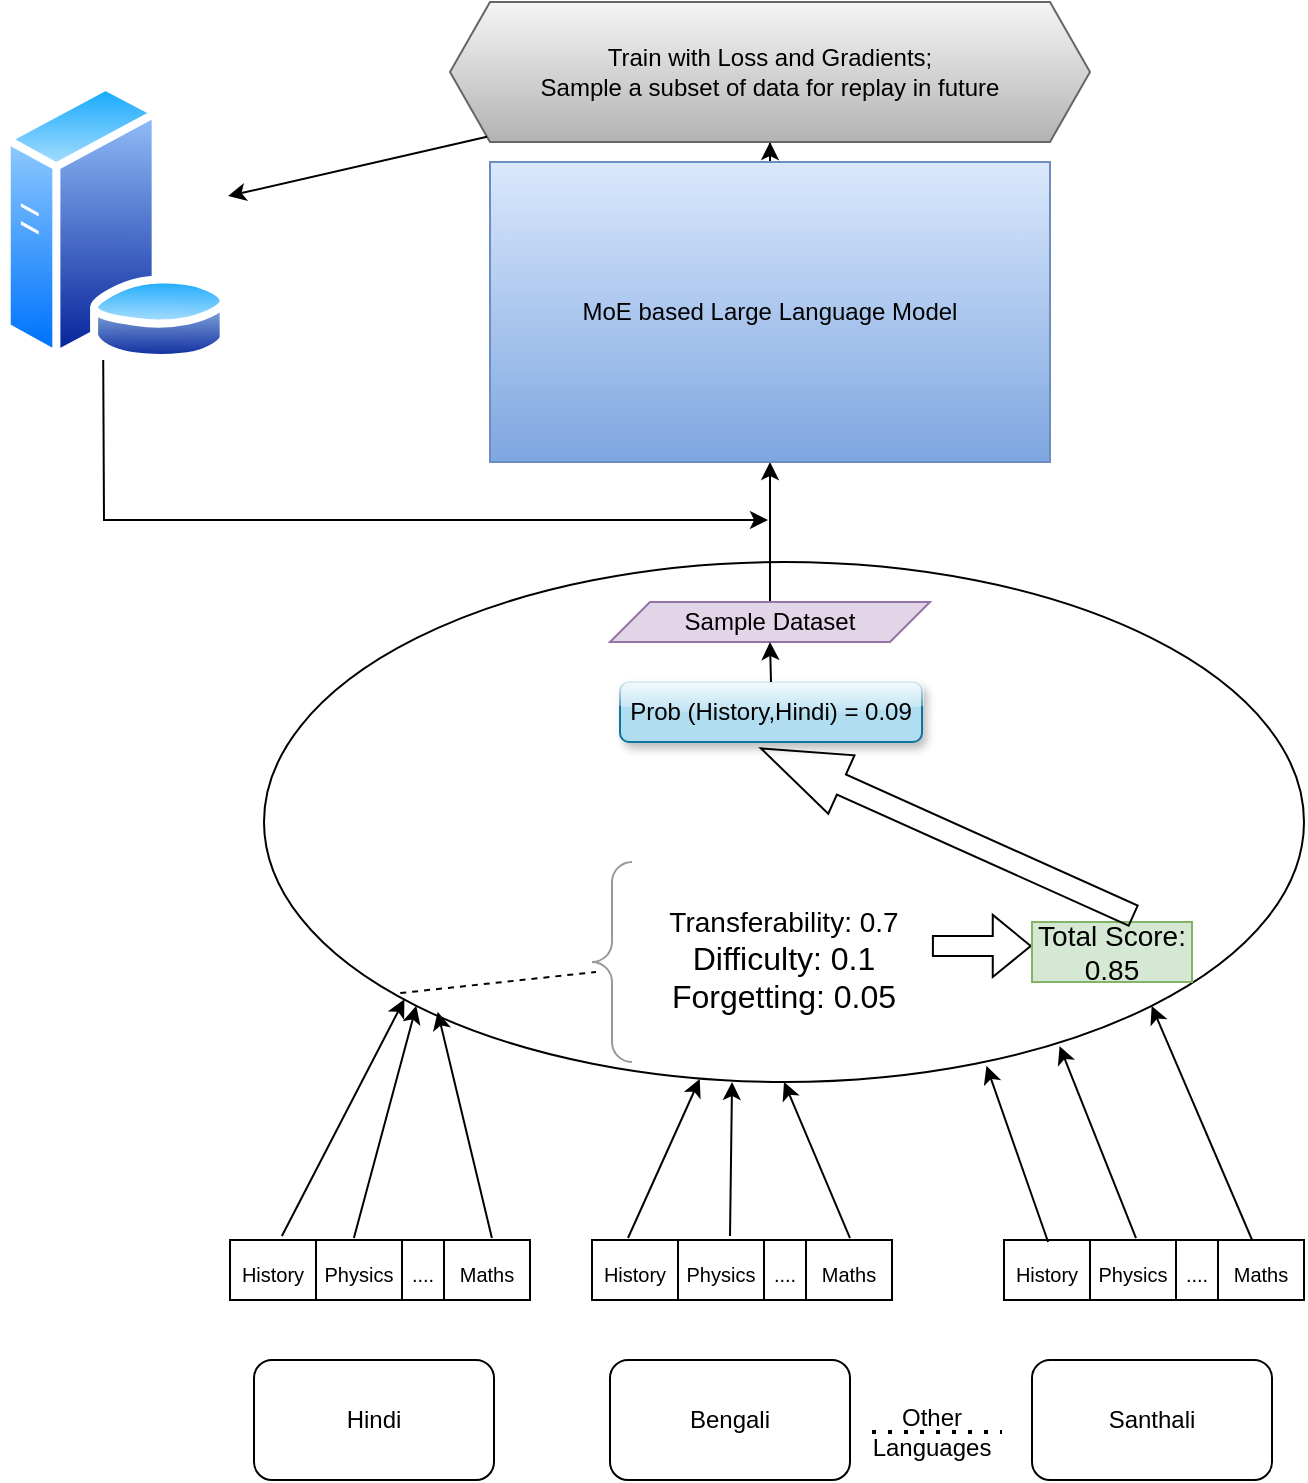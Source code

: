 <mxfile version="26.0.11">
  <diagram name="Page-1" id="ZWA7T3Hm3AIyVNlO5gyN">
    <mxGraphModel dx="1313" dy="790" grid="1" gridSize="10" guides="1" tooltips="1" connect="1" arrows="1" fold="1" page="1" pageScale="1" pageWidth="850" pageHeight="1100" math="0" shadow="0">
      <root>
        <mxCell id="0" />
        <mxCell id="1" parent="0" />
        <mxCell id="k0pq9hK3MQsBATiUF3Hv-2" value="Hindi" style="rounded=1;whiteSpace=wrap;html=1;" vertex="1" parent="1">
          <mxGeometry x="167" y="819" width="120" height="60" as="geometry" />
        </mxCell>
        <mxCell id="k0pq9hK3MQsBATiUF3Hv-3" value="Bengali" style="rounded=1;whiteSpace=wrap;html=1;" vertex="1" parent="1">
          <mxGeometry x="345" y="819" width="120" height="60" as="geometry" />
        </mxCell>
        <mxCell id="k0pq9hK3MQsBATiUF3Hv-4" value="Santhali" style="rounded=1;whiteSpace=wrap;html=1;" vertex="1" parent="1">
          <mxGeometry x="556" y="819" width="120" height="60" as="geometry" />
        </mxCell>
        <mxCell id="k0pq9hK3MQsBATiUF3Hv-6" value="" style="shape=table;startSize=0;container=1;collapsible=0;childLayout=tableLayout;fontSize=16;" vertex="1" parent="1">
          <mxGeometry x="155" y="759" width="150" height="30" as="geometry" />
        </mxCell>
        <mxCell id="k0pq9hK3MQsBATiUF3Hv-7" value="" style="shape=tableRow;horizontal=0;startSize=0;swimlaneHead=0;swimlaneBody=0;strokeColor=inherit;top=0;left=0;bottom=0;right=0;collapsible=0;dropTarget=0;fillColor=none;points=[[0,0.5],[1,0.5]];portConstraint=eastwest;fontSize=16;" vertex="1" parent="k0pq9hK3MQsBATiUF3Hv-6">
          <mxGeometry width="150" height="30" as="geometry" />
        </mxCell>
        <mxCell id="k0pq9hK3MQsBATiUF3Hv-8" value="&lt;div align=&quot;center&quot;&gt;&lt;font style=&quot;font-size: 10px;&quot;&gt;History&lt;/font&gt;&lt;/div&gt;" style="shape=partialRectangle;html=1;whiteSpace=wrap;connectable=0;strokeColor=inherit;overflow=hidden;fillColor=none;top=0;left=0;bottom=0;right=0;pointerEvents=1;fontSize=16;align=center;" vertex="1" parent="k0pq9hK3MQsBATiUF3Hv-7">
          <mxGeometry width="43" height="30" as="geometry">
            <mxRectangle width="43" height="30" as="alternateBounds" />
          </mxGeometry>
        </mxCell>
        <mxCell id="k0pq9hK3MQsBATiUF3Hv-19" value="&lt;font style=&quot;font-size: 10px;&quot;&gt;Physics&lt;/font&gt;" style="shape=partialRectangle;html=1;whiteSpace=wrap;connectable=0;strokeColor=inherit;overflow=hidden;fillColor=none;top=0;left=0;bottom=0;right=0;pointerEvents=1;fontSize=16;" vertex="1" parent="k0pq9hK3MQsBATiUF3Hv-7">
          <mxGeometry x="43" width="43" height="30" as="geometry">
            <mxRectangle width="43" height="30" as="alternateBounds" />
          </mxGeometry>
        </mxCell>
        <mxCell id="k0pq9hK3MQsBATiUF3Hv-9" value="&lt;font style=&quot;font-size: 10px;&quot;&gt;....&lt;/font&gt;" style="shape=partialRectangle;html=1;whiteSpace=wrap;connectable=0;strokeColor=inherit;overflow=hidden;fillColor=none;top=0;left=0;bottom=0;right=0;pointerEvents=1;fontSize=16;" vertex="1" parent="k0pq9hK3MQsBATiUF3Hv-7">
          <mxGeometry x="86" width="21" height="30" as="geometry">
            <mxRectangle width="21" height="30" as="alternateBounds" />
          </mxGeometry>
        </mxCell>
        <mxCell id="k0pq9hK3MQsBATiUF3Hv-10" value="&lt;font style=&quot;font-size: 10px;&quot;&gt;Maths&lt;/font&gt;" style="shape=partialRectangle;html=1;whiteSpace=wrap;connectable=0;strokeColor=inherit;overflow=hidden;fillColor=none;top=0;left=0;bottom=0;right=0;pointerEvents=1;fontSize=16;" vertex="1" parent="k0pq9hK3MQsBATiUF3Hv-7">
          <mxGeometry x="107" width="43" height="30" as="geometry">
            <mxRectangle width="43" height="30" as="alternateBounds" />
          </mxGeometry>
        </mxCell>
        <mxCell id="k0pq9hK3MQsBATiUF3Hv-20" value="" style="shape=table;startSize=0;container=1;collapsible=0;childLayout=tableLayout;fontSize=16;" vertex="1" parent="1">
          <mxGeometry x="336" y="759" width="150" height="30" as="geometry" />
        </mxCell>
        <mxCell id="k0pq9hK3MQsBATiUF3Hv-21" value="" style="shape=tableRow;horizontal=0;startSize=0;swimlaneHead=0;swimlaneBody=0;strokeColor=inherit;top=0;left=0;bottom=0;right=0;collapsible=0;dropTarget=0;fillColor=none;points=[[0,0.5],[1,0.5]];portConstraint=eastwest;fontSize=16;" vertex="1" parent="k0pq9hK3MQsBATiUF3Hv-20">
          <mxGeometry width="150" height="30" as="geometry" />
        </mxCell>
        <mxCell id="k0pq9hK3MQsBATiUF3Hv-22" value="&lt;div align=&quot;center&quot;&gt;&lt;font style=&quot;font-size: 10px;&quot;&gt;History&lt;/font&gt;&lt;/div&gt;" style="shape=partialRectangle;html=1;whiteSpace=wrap;connectable=0;strokeColor=inherit;overflow=hidden;fillColor=none;top=0;left=0;bottom=0;right=0;pointerEvents=1;fontSize=16;align=center;" vertex="1" parent="k0pq9hK3MQsBATiUF3Hv-21">
          <mxGeometry width="43" height="30" as="geometry">
            <mxRectangle width="43" height="30" as="alternateBounds" />
          </mxGeometry>
        </mxCell>
        <mxCell id="k0pq9hK3MQsBATiUF3Hv-23" value="&lt;font style=&quot;font-size: 10px;&quot;&gt;Physics&lt;/font&gt;" style="shape=partialRectangle;html=1;whiteSpace=wrap;connectable=0;strokeColor=inherit;overflow=hidden;fillColor=none;top=0;left=0;bottom=0;right=0;pointerEvents=1;fontSize=16;" vertex="1" parent="k0pq9hK3MQsBATiUF3Hv-21">
          <mxGeometry x="43" width="43" height="30" as="geometry">
            <mxRectangle width="43" height="30" as="alternateBounds" />
          </mxGeometry>
        </mxCell>
        <mxCell id="k0pq9hK3MQsBATiUF3Hv-24" value="&lt;font style=&quot;font-size: 10px;&quot;&gt;....&lt;/font&gt;" style="shape=partialRectangle;html=1;whiteSpace=wrap;connectable=0;strokeColor=inherit;overflow=hidden;fillColor=none;top=0;left=0;bottom=0;right=0;pointerEvents=1;fontSize=16;" vertex="1" parent="k0pq9hK3MQsBATiUF3Hv-21">
          <mxGeometry x="86" width="21" height="30" as="geometry">
            <mxRectangle width="21" height="30" as="alternateBounds" />
          </mxGeometry>
        </mxCell>
        <mxCell id="k0pq9hK3MQsBATiUF3Hv-25" value="&lt;font style=&quot;font-size: 10px;&quot;&gt;Maths&lt;/font&gt;" style="shape=partialRectangle;html=1;whiteSpace=wrap;connectable=0;strokeColor=inherit;overflow=hidden;fillColor=none;top=0;left=0;bottom=0;right=0;pointerEvents=1;fontSize=16;" vertex="1" parent="k0pq9hK3MQsBATiUF3Hv-21">
          <mxGeometry x="107" width="43" height="30" as="geometry">
            <mxRectangle width="43" height="30" as="alternateBounds" />
          </mxGeometry>
        </mxCell>
        <mxCell id="k0pq9hK3MQsBATiUF3Hv-26" value="" style="shape=table;startSize=0;container=1;collapsible=0;childLayout=tableLayout;fontSize=16;" vertex="1" parent="1">
          <mxGeometry x="542" y="759" width="150" height="30" as="geometry" />
        </mxCell>
        <mxCell id="k0pq9hK3MQsBATiUF3Hv-27" value="" style="shape=tableRow;horizontal=0;startSize=0;swimlaneHead=0;swimlaneBody=0;strokeColor=inherit;top=0;left=0;bottom=0;right=0;collapsible=0;dropTarget=0;fillColor=none;points=[[0,0.5],[1,0.5]];portConstraint=eastwest;fontSize=16;" vertex="1" parent="k0pq9hK3MQsBATiUF3Hv-26">
          <mxGeometry width="150" height="30" as="geometry" />
        </mxCell>
        <mxCell id="k0pq9hK3MQsBATiUF3Hv-28" value="&lt;div align=&quot;center&quot;&gt;&lt;font style=&quot;font-size: 10px;&quot;&gt;History&lt;/font&gt;&lt;/div&gt;" style="shape=partialRectangle;html=1;whiteSpace=wrap;connectable=0;strokeColor=inherit;overflow=hidden;fillColor=none;top=0;left=0;bottom=0;right=0;pointerEvents=1;fontSize=16;align=center;" vertex="1" parent="k0pq9hK3MQsBATiUF3Hv-27">
          <mxGeometry width="43" height="30" as="geometry">
            <mxRectangle width="43" height="30" as="alternateBounds" />
          </mxGeometry>
        </mxCell>
        <mxCell id="k0pq9hK3MQsBATiUF3Hv-29" value="&lt;font style=&quot;font-size: 10px;&quot;&gt;Physics&lt;/font&gt;" style="shape=partialRectangle;html=1;whiteSpace=wrap;connectable=0;strokeColor=inherit;overflow=hidden;fillColor=none;top=0;left=0;bottom=0;right=0;pointerEvents=1;fontSize=16;" vertex="1" parent="k0pq9hK3MQsBATiUF3Hv-27">
          <mxGeometry x="43" width="43" height="30" as="geometry">
            <mxRectangle width="43" height="30" as="alternateBounds" />
          </mxGeometry>
        </mxCell>
        <mxCell id="k0pq9hK3MQsBATiUF3Hv-30" value="&lt;font style=&quot;font-size: 10px;&quot;&gt;....&lt;/font&gt;" style="shape=partialRectangle;html=1;whiteSpace=wrap;connectable=0;strokeColor=inherit;overflow=hidden;fillColor=none;top=0;left=0;bottom=0;right=0;pointerEvents=1;fontSize=16;" vertex="1" parent="k0pq9hK3MQsBATiUF3Hv-27">
          <mxGeometry x="86" width="21" height="30" as="geometry">
            <mxRectangle width="21" height="30" as="alternateBounds" />
          </mxGeometry>
        </mxCell>
        <mxCell id="k0pq9hK3MQsBATiUF3Hv-31" value="&lt;font style=&quot;font-size: 10px;&quot;&gt;Maths&lt;/font&gt;" style="shape=partialRectangle;html=1;whiteSpace=wrap;connectable=0;strokeColor=inherit;overflow=hidden;fillColor=none;top=0;left=0;bottom=0;right=0;pointerEvents=1;fontSize=16;" vertex="1" parent="k0pq9hK3MQsBATiUF3Hv-27">
          <mxGeometry x="107" width="43" height="30" as="geometry">
            <mxRectangle width="43" height="30" as="alternateBounds" />
          </mxGeometry>
        </mxCell>
        <mxCell id="k0pq9hK3MQsBATiUF3Hv-32" value="&lt;div&gt;Other&lt;/div&gt;&lt;div&gt;Languages&lt;/div&gt;" style="text;html=1;align=center;verticalAlign=middle;whiteSpace=wrap;rounded=0;" vertex="1" parent="1">
          <mxGeometry x="476" y="840" width="60" height="30" as="geometry" />
        </mxCell>
        <mxCell id="k0pq9hK3MQsBATiUF3Hv-34" value="" style="endArrow=none;dashed=1;html=1;dashPattern=1 3;strokeWidth=2;rounded=0;exitX=0;exitY=0.5;exitDx=0;exitDy=0;" edge="1" parent="1" source="k0pq9hK3MQsBATiUF3Hv-32">
          <mxGeometry width="50" height="50" relative="1" as="geometry">
            <mxPoint x="591" y="720" as="sourcePoint" />
            <mxPoint x="541" y="855" as="targetPoint" />
          </mxGeometry>
        </mxCell>
        <mxCell id="k0pq9hK3MQsBATiUF3Hv-35" value="&lt;div&gt;&lt;br&gt;&lt;/div&gt;&lt;div&gt;&lt;br&gt;&lt;/div&gt;&lt;div&gt;&lt;br&gt;&lt;/div&gt;&lt;div&gt;&lt;br&gt;&lt;/div&gt;&lt;div&gt;&lt;br&gt;&lt;/div&gt;&lt;div&gt;&lt;font style=&quot;font-size: 14px;&quot;&gt;&lt;br&gt;&lt;/font&gt;&lt;/div&gt;&lt;div&gt;&lt;font style=&quot;font-size: 14px;&quot;&gt;&lt;br&gt;&lt;/font&gt;&lt;/div&gt;&lt;div&gt;&lt;font style=&quot;font-size: 14px;&quot;&gt;&lt;br&gt;&lt;/font&gt;&lt;/div&gt;&lt;div&gt;&lt;font style=&quot;font-size: 14px;&quot;&gt;&amp;nbsp;&lt;/font&gt;&lt;/div&gt;&lt;div align=&quot;center&quot;&gt;&lt;font style=&quot;font-size: 14px;&quot;&gt;Transferability: 0.7&lt;/font&gt;&lt;/div&gt;&lt;div align=&quot;center&quot;&gt;&lt;font size=&quot;3&quot;&gt;Difficulty: 0.1&lt;/font&gt;&lt;/div&gt;&lt;div align=&quot;center&quot;&gt;&lt;font size=&quot;3&quot;&gt;Forgetting: 0.05&lt;/font&gt;&lt;/div&gt;" style="ellipse;whiteSpace=wrap;html=1;" vertex="1" parent="1">
          <mxGeometry x="172" y="420" width="520" height="260" as="geometry" />
        </mxCell>
        <mxCell id="k0pq9hK3MQsBATiUF3Hv-40" value="" style="endArrow=classic;html=1;rounded=0;exitX=0.173;exitY=-0.067;exitDx=0;exitDy=0;exitPerimeter=0;entryX=0.135;entryY=0.841;entryDx=0;entryDy=0;entryPerimeter=0;" edge="1" parent="1" source="k0pq9hK3MQsBATiUF3Hv-7" target="k0pq9hK3MQsBATiUF3Hv-35">
          <mxGeometry width="50" height="50" relative="1" as="geometry">
            <mxPoint x="636" y="720" as="sourcePoint" />
            <mxPoint x="686" y="670" as="targetPoint" />
          </mxGeometry>
        </mxCell>
        <mxCell id="k0pq9hK3MQsBATiUF3Hv-42" value="" style="endArrow=classic;html=1;rounded=0;exitX=0.413;exitY=-0.033;exitDx=0;exitDy=0;exitPerimeter=0;entryX=0;entryY=1;entryDx=0;entryDy=0;" edge="1" parent="1" source="k0pq9hK3MQsBATiUF3Hv-7" target="k0pq9hK3MQsBATiUF3Hv-35">
          <mxGeometry width="50" height="50" relative="1" as="geometry">
            <mxPoint x="636" y="720" as="sourcePoint" />
            <mxPoint x="686" y="670" as="targetPoint" />
          </mxGeometry>
        </mxCell>
        <mxCell id="k0pq9hK3MQsBATiUF3Hv-43" value="" style="endArrow=classic;html=1;rounded=0;entryX=0.167;entryY=0.865;entryDx=0;entryDy=0;entryPerimeter=0;exitX=0.873;exitY=-0.033;exitDx=0;exitDy=0;exitPerimeter=0;" edge="1" parent="1" source="k0pq9hK3MQsBATiUF3Hv-7" target="k0pq9hK3MQsBATiUF3Hv-35">
          <mxGeometry width="50" height="50" relative="1" as="geometry">
            <mxPoint x="276" y="750" as="sourcePoint" />
            <mxPoint x="261.8" y="658.98" as="targetPoint" />
          </mxGeometry>
        </mxCell>
        <mxCell id="k0pq9hK3MQsBATiUF3Hv-44" value="" style="endArrow=classic;html=1;rounded=0;exitX=0.12;exitY=-0.033;exitDx=0;exitDy=0;exitPerimeter=0;entryX=0.419;entryY=0.994;entryDx=0;entryDy=0;entryPerimeter=0;" edge="1" parent="1" source="k0pq9hK3MQsBATiUF3Hv-21" target="k0pq9hK3MQsBATiUF3Hv-35">
          <mxGeometry width="50" height="50" relative="1" as="geometry">
            <mxPoint x="636" y="720" as="sourcePoint" />
            <mxPoint x="686" y="670" as="targetPoint" />
          </mxGeometry>
        </mxCell>
        <mxCell id="k0pq9hK3MQsBATiUF3Hv-45" value="" style="endArrow=classic;html=1;rounded=0;exitX=0.46;exitY=-0.067;exitDx=0;exitDy=0;exitPerimeter=0;entryX=0.427;entryY=1.018;entryDx=0;entryDy=0;entryPerimeter=0;" edge="1" parent="1" source="k0pq9hK3MQsBATiUF3Hv-21">
          <mxGeometry width="50" height="50" relative="1" as="geometry">
            <mxPoint x="403.98" y="754.95" as="sourcePoint" />
            <mxPoint x="406.02" y="680" as="targetPoint" />
          </mxGeometry>
        </mxCell>
        <mxCell id="k0pq9hK3MQsBATiUF3Hv-46" value="" style="endArrow=classic;html=1;rounded=0;entryX=0.5;entryY=1;entryDx=0;entryDy=0;exitX=0.86;exitY=-0.033;exitDx=0;exitDy=0;exitPerimeter=0;" edge="1" parent="1" source="k0pq9hK3MQsBATiUF3Hv-21" target="k0pq9hK3MQsBATiUF3Hv-35">
          <mxGeometry width="50" height="50" relative="1" as="geometry">
            <mxPoint x="636" y="720" as="sourcePoint" />
            <mxPoint x="686" y="670" as="targetPoint" />
          </mxGeometry>
        </mxCell>
        <mxCell id="k0pq9hK3MQsBATiUF3Hv-47" value="" style="endArrow=classic;html=1;rounded=0;exitX=0.147;exitY=0.167;exitDx=0;exitDy=0;exitPerimeter=0;entryX=0.687;entryY=0.976;entryDx=0;entryDy=0;entryPerimeter=0;" edge="1" parent="1">
          <mxGeometry width="50" height="50" relative="1" as="geometry">
            <mxPoint x="564.05" y="760.01" as="sourcePoint" />
            <mxPoint x="533.24" y="671.92" as="targetPoint" />
          </mxGeometry>
        </mxCell>
        <mxCell id="k0pq9hK3MQsBATiUF3Hv-48" value="" style="endArrow=classic;html=1;rounded=0;exitX=0.44;exitY=0.067;exitDx=0;exitDy=0;exitPerimeter=0;entryX=0.765;entryY=0.931;entryDx=0;entryDy=0;entryPerimeter=0;" edge="1" parent="1" target="k0pq9hK3MQsBATiUF3Hv-35">
          <mxGeometry width="50" height="50" relative="1" as="geometry">
            <mxPoint x="608" y="758.01" as="sourcePoint" />
            <mxPoint x="577.96" y="666.97" as="targetPoint" />
          </mxGeometry>
        </mxCell>
        <mxCell id="k0pq9hK3MQsBATiUF3Hv-49" value="" style="endArrow=classic;html=1;rounded=0;exitX=0.827;exitY=0.1;exitDx=0;exitDy=0;exitPerimeter=0;entryX=1;entryY=1;entryDx=0;entryDy=0;" edge="1" parent="1" target="k0pq9hK3MQsBATiUF3Hv-35">
          <mxGeometry width="50" height="50" relative="1" as="geometry">
            <mxPoint x="666.05" y="759" as="sourcePoint" />
            <mxPoint x="686" y="667" as="targetPoint" />
          </mxGeometry>
        </mxCell>
        <mxCell id="k0pq9hK3MQsBATiUF3Hv-53" value="" style="labelPosition=right;align=left;strokeWidth=1;shape=mxgraph.mockup.markup.curlyBrace;html=1;shadow=0;dashed=0;strokeColor=#999999;direction=north;" vertex="1" parent="1">
          <mxGeometry x="336" y="570" width="20" height="100" as="geometry" />
        </mxCell>
        <mxCell id="k0pq9hK3MQsBATiUF3Hv-56" value="" style="endArrow=none;dashed=1;html=1;rounded=0;entryX=0.45;entryY=0.1;entryDx=0;entryDy=0;entryPerimeter=0;exitX=0.131;exitY=0.829;exitDx=0;exitDy=0;exitPerimeter=0;" edge="1" parent="1" source="k0pq9hK3MQsBATiUF3Hv-35" target="k0pq9hK3MQsBATiUF3Hv-53">
          <mxGeometry width="50" height="50" relative="1" as="geometry">
            <mxPoint x="686" y="690" as="sourcePoint" />
            <mxPoint x="816" y="660" as="targetPoint" />
          </mxGeometry>
        </mxCell>
        <mxCell id="k0pq9hK3MQsBATiUF3Hv-58" value="" style="shape=flexArrow;endArrow=classic;html=1;rounded=0;entryX=0.769;entryY=0.647;entryDx=0;entryDy=0;entryPerimeter=0;exitX=0.673;exitY=0.647;exitDx=0;exitDy=0;exitPerimeter=0;" edge="1" parent="1">
          <mxGeometry width="50" height="50" relative="1" as="geometry">
            <mxPoint x="505.96" y="611.99" as="sourcePoint" />
            <mxPoint x="555.88" y="611.99" as="targetPoint" />
          </mxGeometry>
        </mxCell>
        <mxCell id="k0pq9hK3MQsBATiUF3Hv-59" value="&lt;font style=&quot;font-size: 14px;&quot;&gt;Total Score: 0.85&lt;/font&gt;" style="text;html=1;align=center;verticalAlign=middle;whiteSpace=wrap;rounded=0;fillColor=#d5e8d4;strokeColor=#82b366;" vertex="1" parent="1">
          <mxGeometry x="556" y="600" width="80" height="30" as="geometry" />
        </mxCell>
        <mxCell id="k0pq9hK3MQsBATiUF3Hv-61" value="" style="shape=flexArrow;endArrow=classic;html=1;rounded=0;entryX=0.603;entryY=0.933;entryDx=0;entryDy=0;entryPerimeter=0;width=11;endSize=14.37;exitX=0.638;exitY=-0.1;exitDx=0;exitDy=0;exitPerimeter=0;" edge="1" parent="1" source="k0pq9hK3MQsBATiUF3Hv-59">
          <mxGeometry width="50" height="50" relative="1" as="geometry">
            <mxPoint x="620" y="599" as="sourcePoint" />
            <mxPoint x="420.003" y="512.99" as="targetPoint" />
          </mxGeometry>
        </mxCell>
        <mxCell id="k0pq9hK3MQsBATiUF3Hv-62" value="Prob (History,Hindi) = 0.09" style="text;html=1;align=center;verticalAlign=middle;whiteSpace=wrap;rounded=1;glass=1;strokeColor=#10739e;shadow=1;fillColor=#b1ddf0;" vertex="1" parent="1">
          <mxGeometry x="350" y="480" width="151" height="30" as="geometry" />
        </mxCell>
        <mxCell id="k0pq9hK3MQsBATiUF3Hv-67" value="" style="edgeStyle=orthogonalEdgeStyle;rounded=0;orthogonalLoop=1;jettySize=auto;html=1;" edge="1" parent="1" source="k0pq9hK3MQsBATiUF3Hv-64" target="k0pq9hK3MQsBATiUF3Hv-66">
          <mxGeometry relative="1" as="geometry" />
        </mxCell>
        <mxCell id="k0pq9hK3MQsBATiUF3Hv-64" value="Sample Dataset" style="shape=parallelogram;perimeter=parallelogramPerimeter;whiteSpace=wrap;html=1;fixedSize=1;fillColor=#e1d5e7;strokeColor=#9673a6;" vertex="1" parent="1">
          <mxGeometry x="345" y="440" width="160" height="20" as="geometry" />
        </mxCell>
        <mxCell id="k0pq9hK3MQsBATiUF3Hv-65" value="" style="endArrow=classic;html=1;rounded=0;exitX=0.5;exitY=0;exitDx=0;exitDy=0;entryX=0.5;entryY=1;entryDx=0;entryDy=0;" edge="1" parent="1" source="k0pq9hK3MQsBATiUF3Hv-62" target="k0pq9hK3MQsBATiUF3Hv-64">
          <mxGeometry width="50" height="50" relative="1" as="geometry">
            <mxPoint x="450" y="590" as="sourcePoint" />
            <mxPoint x="500" y="540" as="targetPoint" />
          </mxGeometry>
        </mxCell>
        <mxCell id="k0pq9hK3MQsBATiUF3Hv-70" value="" style="edgeStyle=orthogonalEdgeStyle;rounded=0;orthogonalLoop=1;jettySize=auto;html=1;" edge="1" parent="1" source="k0pq9hK3MQsBATiUF3Hv-66" target="k0pq9hK3MQsBATiUF3Hv-69">
          <mxGeometry relative="1" as="geometry" />
        </mxCell>
        <mxCell id="k0pq9hK3MQsBATiUF3Hv-66" value="MoE based Large Language Model" style="rounded=0;whiteSpace=wrap;html=1;fillColor=#dae8fc;strokeColor=#6c8ebf;gradientColor=#7ea6e0;" vertex="1" parent="1">
          <mxGeometry x="285" y="220" width="280" height="150" as="geometry" />
        </mxCell>
        <mxCell id="k0pq9hK3MQsBATiUF3Hv-69" value="&lt;div&gt;Train with Loss and Gradients;&lt;br&gt;Sample a subset of data for replay in future&lt;/div&gt;" style="shape=hexagon;perimeter=hexagonPerimeter2;whiteSpace=wrap;html=1;fixedSize=1;fillColor=#f5f5f5;gradientColor=#b3b3b3;strokeColor=#666666;" vertex="1" parent="1">
          <mxGeometry x="265" y="140" width="320" height="70" as="geometry" />
        </mxCell>
        <mxCell id="k0pq9hK3MQsBATiUF3Hv-71" value="" style="image;aspect=fixed;perimeter=ellipsePerimeter;html=1;align=center;shadow=0;dashed=0;spacingTop=3;image=img/lib/active_directory/database_server.svg;" vertex="1" parent="1">
          <mxGeometry x="40.2" y="180" width="114.8" height="140" as="geometry" />
        </mxCell>
        <mxCell id="k0pq9hK3MQsBATiUF3Hv-72" value="" style="endArrow=classic;html=1;rounded=0;" edge="1" parent="1" source="k0pq9hK3MQsBATiUF3Hv-69" target="k0pq9hK3MQsBATiUF3Hv-71">
          <mxGeometry width="50" height="50" relative="1" as="geometry">
            <mxPoint x="450" y="470" as="sourcePoint" />
            <mxPoint x="500" y="420" as="targetPoint" />
          </mxGeometry>
        </mxCell>
        <mxCell id="k0pq9hK3MQsBATiUF3Hv-74" value="" style="endArrow=classic;html=1;rounded=0;exitX=0.5;exitY=1;exitDx=0;exitDy=0;" edge="1" parent="1">
          <mxGeometry width="50" height="50" relative="1" as="geometry">
            <mxPoint x="91.6" y="319" as="sourcePoint" />
            <mxPoint x="424" y="399" as="targetPoint" />
            <Array as="points">
              <mxPoint x="92" y="399" />
            </Array>
          </mxGeometry>
        </mxCell>
      </root>
    </mxGraphModel>
  </diagram>
</mxfile>
